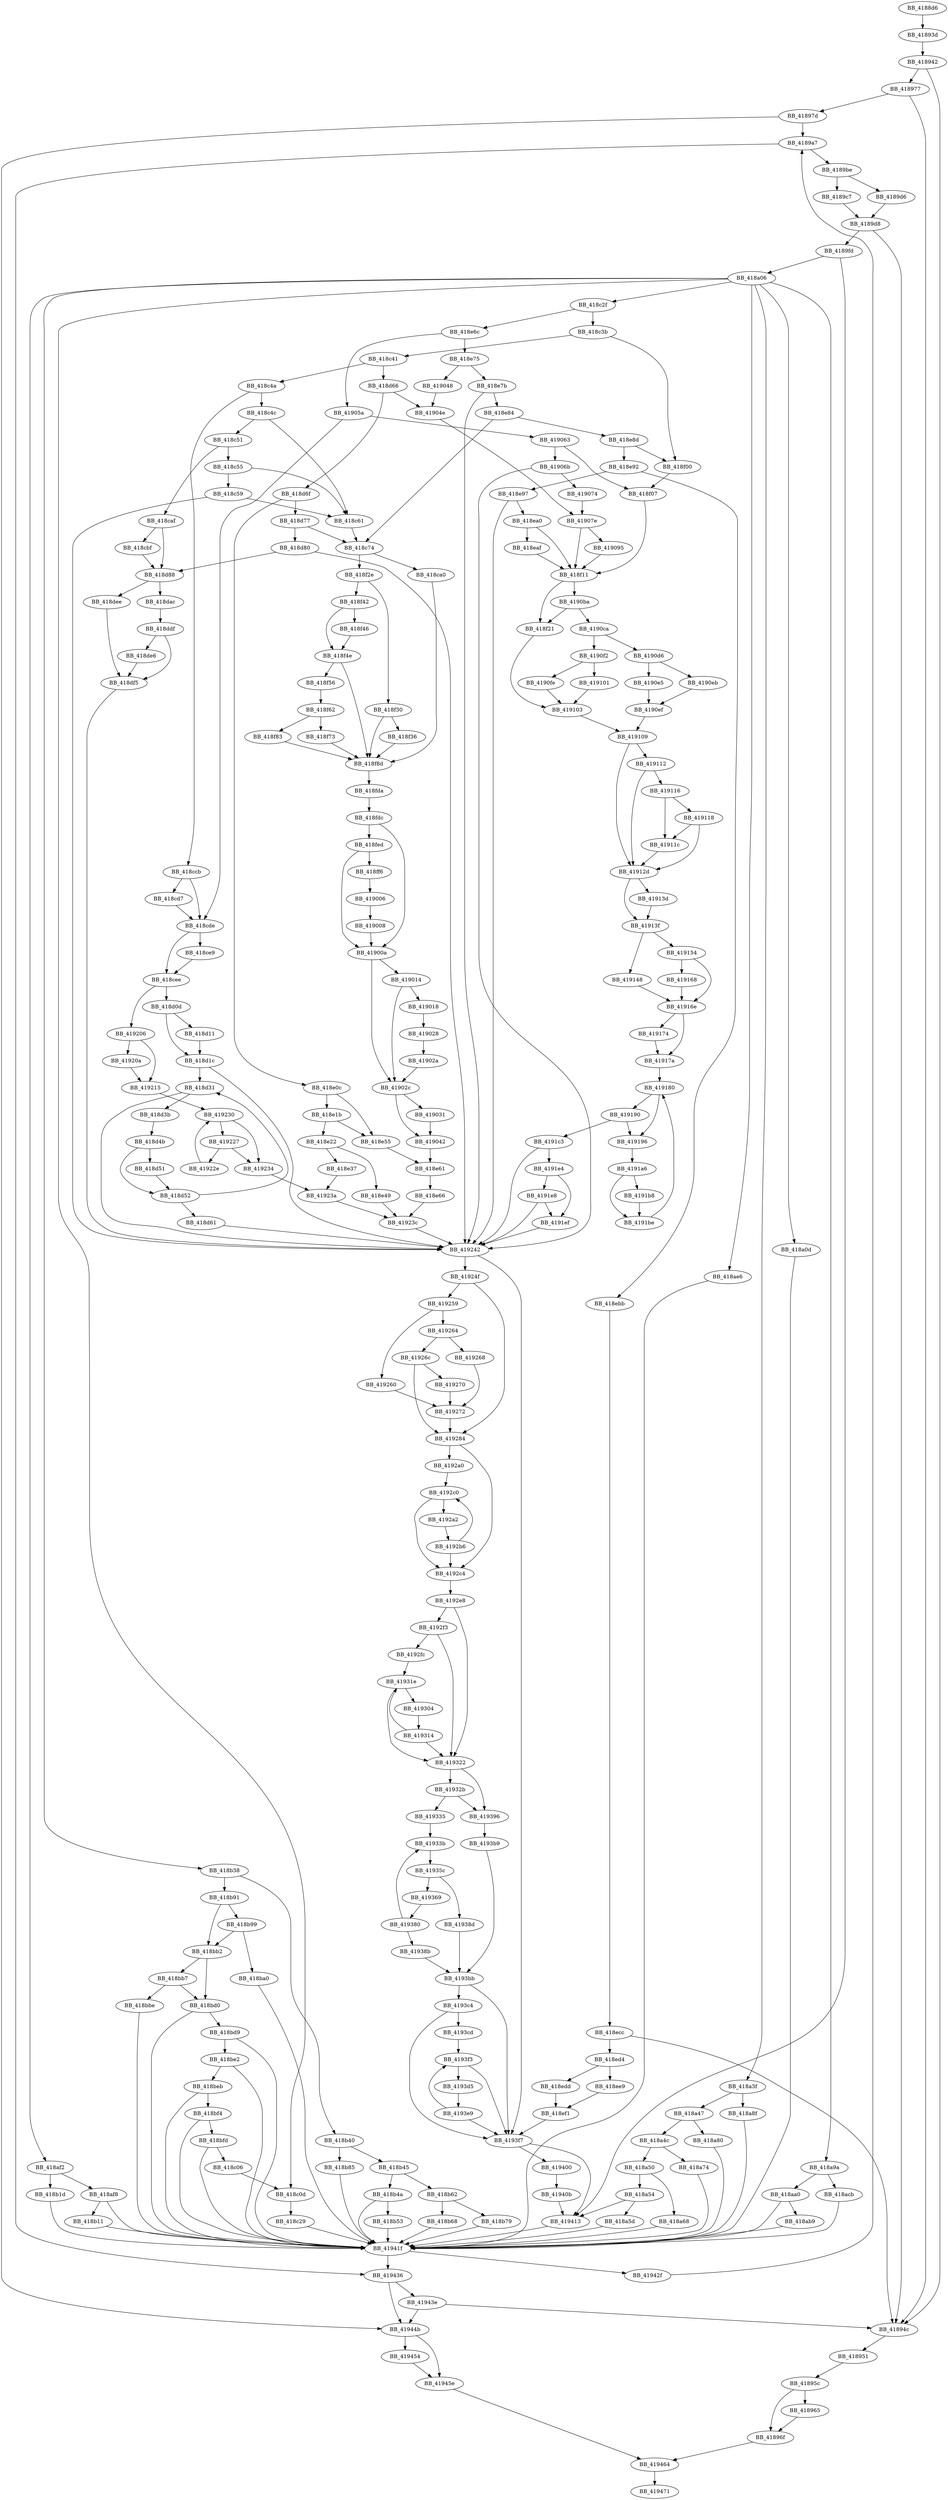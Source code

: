 DiGraph __woutput_s_l{
BB_4188d6->BB_41893d
BB_41893d->BB_418942
BB_418942->BB_41894c
BB_418942->BB_418977
BB_41894c->BB_418951
BB_418951->BB_41895c
BB_41895c->BB_418965
BB_41895c->BB_41896f
BB_418965->BB_41896f
BB_41896f->BB_419464
BB_418977->BB_41894c
BB_418977->BB_41897d
BB_41897d->BB_4189a7
BB_41897d->BB_41944b
BB_4189a7->BB_4189be
BB_4189a7->BB_419436
BB_4189be->BB_4189c7
BB_4189be->BB_4189d6
BB_4189c7->BB_4189d8
BB_4189d6->BB_4189d8
BB_4189d8->BB_41894c
BB_4189d8->BB_4189fd
BB_4189fd->BB_418a06
BB_4189fd->BB_419413
BB_418a06->BB_418a0d
BB_418a06->BB_418a3f
BB_418a06->BB_418a9a
BB_418a06->BB_418ae6
BB_418a06->BB_418af2
BB_418a06->BB_418b38
BB_418a06->BB_418c0d
BB_418a06->BB_418c2f
BB_418a0d->BB_41941f
BB_418a3f->BB_418a47
BB_418a3f->BB_418a8f
BB_418a47->BB_418a4c
BB_418a47->BB_418a80
BB_418a4c->BB_418a50
BB_418a4c->BB_418a74
BB_418a50->BB_418a54
BB_418a50->BB_418a68
BB_418a54->BB_418a5d
BB_418a54->BB_419413
BB_418a5d->BB_41941f
BB_418a68->BB_41941f
BB_418a74->BB_41941f
BB_418a80->BB_41941f
BB_418a8f->BB_41941f
BB_418a9a->BB_418aa0
BB_418a9a->BB_418acb
BB_418aa0->BB_418ab9
BB_418aa0->BB_41941f
BB_418ab9->BB_41941f
BB_418acb->BB_41941f
BB_418ae6->BB_41941f
BB_418af2->BB_418af8
BB_418af2->BB_418b1d
BB_418af8->BB_418b11
BB_418af8->BB_41941f
BB_418b11->BB_41941f
BB_418b1d->BB_41941f
BB_418b38->BB_418b40
BB_418b38->BB_418b91
BB_418b40->BB_418b45
BB_418b40->BB_418b85
BB_418b45->BB_418b4a
BB_418b45->BB_418b62
BB_418b4a->BB_418b53
BB_418b4a->BB_41941f
BB_418b53->BB_41941f
BB_418b62->BB_418b68
BB_418b62->BB_418b79
BB_418b68->BB_41941f
BB_418b79->BB_41941f
BB_418b85->BB_41941f
BB_418b91->BB_418b99
BB_418b91->BB_418bb2
BB_418b99->BB_418ba0
BB_418b99->BB_418bb2
BB_418ba0->BB_41941f
BB_418bb2->BB_418bb7
BB_418bb2->BB_418bd0
BB_418bb7->BB_418bbe
BB_418bb7->BB_418bd0
BB_418bbe->BB_41941f
BB_418bd0->BB_418bd9
BB_418bd0->BB_41941f
BB_418bd9->BB_418be2
BB_418bd9->BB_41941f
BB_418be2->BB_418beb
BB_418be2->BB_41941f
BB_418beb->BB_418bf4
BB_418beb->BB_41941f
BB_418bf4->BB_418bfd
BB_418bf4->BB_41941f
BB_418bfd->BB_418c06
BB_418bfd->BB_41941f
BB_418c06->BB_418c0d
BB_418c0d->BB_418c29
BB_418c29->BB_41941f
BB_418c2f->BB_418c3b
BB_418c2f->BB_418e6c
BB_418c3b->BB_418c41
BB_418c3b->BB_418f00
BB_418c41->BB_418c4a
BB_418c41->BB_418d66
BB_418c4a->BB_418c4c
BB_418c4a->BB_418ccb
BB_418c4c->BB_418c51
BB_418c4c->BB_418c61
BB_418c51->BB_418c55
BB_418c51->BB_418caf
BB_418c55->BB_418c59
BB_418c55->BB_418c61
BB_418c59->BB_418c61
BB_418c59->BB_419242
BB_418c61->BB_418c74
BB_418c74->BB_418ca0
BB_418c74->BB_418f2e
BB_418ca0->BB_418f8d
BB_418caf->BB_418cbf
BB_418caf->BB_418d88
BB_418cbf->BB_418d88
BB_418ccb->BB_418cd7
BB_418ccb->BB_418cde
BB_418cd7->BB_418cde
BB_418cde->BB_418ce9
BB_418cde->BB_418cee
BB_418ce9->BB_418cee
BB_418cee->BB_418d0d
BB_418cee->BB_419206
BB_418d0d->BB_418d11
BB_418d0d->BB_418d1c
BB_418d11->BB_418d1c
BB_418d1c->BB_418d31
BB_418d1c->BB_419242
BB_418d31->BB_418d3b
BB_418d31->BB_419242
BB_418d3b->BB_418d4b
BB_418d4b->BB_418d51
BB_418d4b->BB_418d52
BB_418d51->BB_418d52
BB_418d52->BB_418d31
BB_418d52->BB_418d61
BB_418d61->BB_419242
BB_418d66->BB_418d6f
BB_418d66->BB_41904e
BB_418d6f->BB_418d77
BB_418d6f->BB_418e0c
BB_418d77->BB_418c74
BB_418d77->BB_418d80
BB_418d80->BB_418d88
BB_418d80->BB_419242
BB_418d88->BB_418dac
BB_418d88->BB_418dee
BB_418dac->BB_418ddf
BB_418ddf->BB_418de6
BB_418ddf->BB_418df5
BB_418de6->BB_418df5
BB_418dee->BB_418df5
BB_418df5->BB_419242
BB_418e0c->BB_418e1b
BB_418e0c->BB_418e55
BB_418e1b->BB_418e22
BB_418e1b->BB_418e55
BB_418e22->BB_418e37
BB_418e22->BB_418e49
BB_418e37->BB_41923a
BB_418e49->BB_41923c
BB_418e55->BB_418e61
BB_418e61->BB_418e66
BB_418e66->BB_41923c
BB_418e6c->BB_418e75
BB_418e6c->BB_41905a
BB_418e75->BB_418e7b
BB_418e75->BB_419048
BB_418e7b->BB_418e84
BB_418e7b->BB_419242
BB_418e84->BB_418c74
BB_418e84->BB_418e8d
BB_418e8d->BB_418e92
BB_418e8d->BB_418f00
BB_418e92->BB_418e97
BB_418e92->BB_418ebb
BB_418e97->BB_418ea0
BB_418e97->BB_419242
BB_418ea0->BB_418eaf
BB_418ea0->BB_418f11
BB_418eaf->BB_418f11
BB_418ebb->BB_418ecc
BB_418ecc->BB_41894c
BB_418ecc->BB_418ed4
BB_418ed4->BB_418edd
BB_418ed4->BB_418ee9
BB_418edd->BB_418ef1
BB_418ee9->BB_418ef1
BB_418ef1->BB_4193f7
BB_418f00->BB_418f07
BB_418f07->BB_418f11
BB_418f11->BB_418f21
BB_418f11->BB_4190ba
BB_418f21->BB_419103
BB_418f2e->BB_418f30
BB_418f2e->BB_418f42
BB_418f30->BB_418f36
BB_418f30->BB_418f8d
BB_418f36->BB_418f8d
BB_418f42->BB_418f46
BB_418f42->BB_418f4e
BB_418f46->BB_418f4e
BB_418f4e->BB_418f56
BB_418f4e->BB_418f8d
BB_418f56->BB_418f62
BB_418f62->BB_418f73
BB_418f62->BB_418f83
BB_418f73->BB_418f8d
BB_418f83->BB_418f8d
BB_418f8d->BB_418fda
BB_418fda->BB_418fdc
BB_418fdc->BB_418fed
BB_418fdc->BB_41900a
BB_418fed->BB_418ff6
BB_418fed->BB_41900a
BB_418ff6->BB_419006
BB_419006->BB_419008
BB_419008->BB_41900a
BB_41900a->BB_419014
BB_41900a->BB_41902c
BB_419014->BB_419018
BB_419014->BB_41902c
BB_419018->BB_419028
BB_419028->BB_41902a
BB_41902a->BB_41902c
BB_41902c->BB_419031
BB_41902c->BB_419042
BB_419031->BB_419042
BB_419042->BB_418e61
BB_419048->BB_41904e
BB_41904e->BB_41907e
BB_41905a->BB_418cde
BB_41905a->BB_419063
BB_419063->BB_418f07
BB_419063->BB_41906b
BB_41906b->BB_419074
BB_41906b->BB_419242
BB_419074->BB_41907e
BB_41907e->BB_418f11
BB_41907e->BB_419095
BB_419095->BB_418f11
BB_4190ba->BB_418f21
BB_4190ba->BB_4190ca
BB_4190ca->BB_4190d6
BB_4190ca->BB_4190f2
BB_4190d6->BB_4190e5
BB_4190d6->BB_4190eb
BB_4190e5->BB_4190ef
BB_4190eb->BB_4190ef
BB_4190ef->BB_419109
BB_4190f2->BB_4190fe
BB_4190f2->BB_419101
BB_4190fe->BB_419103
BB_419101->BB_419103
BB_419103->BB_419109
BB_419109->BB_419112
BB_419109->BB_41912d
BB_419112->BB_419116
BB_419112->BB_41912d
BB_419116->BB_419118
BB_419116->BB_41911c
BB_419118->BB_41911c
BB_419118->BB_41912d
BB_41911c->BB_41912d
BB_41912d->BB_41913d
BB_41912d->BB_41913f
BB_41913d->BB_41913f
BB_41913f->BB_419148
BB_41913f->BB_419154
BB_419148->BB_41916e
BB_419154->BB_419168
BB_419154->BB_41916e
BB_419168->BB_41916e
BB_41916e->BB_419174
BB_41916e->BB_41917a
BB_419174->BB_41917a
BB_41917a->BB_419180
BB_419180->BB_419190
BB_419180->BB_419196
BB_419190->BB_419196
BB_419190->BB_4191c3
BB_419196->BB_4191a6
BB_4191a6->BB_4191b8
BB_4191a6->BB_4191be
BB_4191b8->BB_4191be
BB_4191be->BB_419180
BB_4191c3->BB_4191e4
BB_4191c3->BB_419242
BB_4191e4->BB_4191e8
BB_4191e4->BB_4191ef
BB_4191e8->BB_4191ef
BB_4191e8->BB_419242
BB_4191ef->BB_419242
BB_419206->BB_41920a
BB_419206->BB_419215
BB_41920a->BB_419215
BB_419215->BB_419230
BB_419227->BB_41922e
BB_419227->BB_419234
BB_41922e->BB_419230
BB_419230->BB_419227
BB_419230->BB_419234
BB_419234->BB_41923a
BB_41923a->BB_41923c
BB_41923c->BB_419242
BB_419242->BB_41924f
BB_419242->BB_4193f7
BB_41924f->BB_419259
BB_41924f->BB_419284
BB_419259->BB_419260
BB_419259->BB_419264
BB_419260->BB_419272
BB_419264->BB_419268
BB_419264->BB_41926c
BB_419268->BB_419272
BB_41926c->BB_419270
BB_41926c->BB_419284
BB_419270->BB_419272
BB_419272->BB_419284
BB_419284->BB_4192a0
BB_419284->BB_4192c4
BB_4192a0->BB_4192c0
BB_4192a2->BB_4192b6
BB_4192b6->BB_4192c0
BB_4192b6->BB_4192c4
BB_4192c0->BB_4192a2
BB_4192c0->BB_4192c4
BB_4192c4->BB_4192e8
BB_4192e8->BB_4192f3
BB_4192e8->BB_419322
BB_4192f3->BB_4192fc
BB_4192f3->BB_419322
BB_4192fc->BB_41931e
BB_419304->BB_419314
BB_419314->BB_41931e
BB_419314->BB_419322
BB_41931e->BB_419304
BB_41931e->BB_419322
BB_419322->BB_41932b
BB_419322->BB_419396
BB_41932b->BB_419335
BB_41932b->BB_419396
BB_419335->BB_41933b
BB_41933b->BB_41935c
BB_41935c->BB_419369
BB_41935c->BB_41938d
BB_419369->BB_419380
BB_419380->BB_41933b
BB_419380->BB_41938b
BB_41938b->BB_4193bb
BB_41938d->BB_4193bb
BB_419396->BB_4193b9
BB_4193b9->BB_4193bb
BB_4193bb->BB_4193c4
BB_4193bb->BB_4193f7
BB_4193c4->BB_4193cd
BB_4193c4->BB_4193f7
BB_4193cd->BB_4193f3
BB_4193d5->BB_4193e9
BB_4193e9->BB_4193f3
BB_4193e9->BB_4193f7
BB_4193f3->BB_4193d5
BB_4193f3->BB_4193f7
BB_4193f7->BB_419400
BB_4193f7->BB_419413
BB_419400->BB_41940b
BB_41940b->BB_419413
BB_419413->BB_41941f
BB_41941f->BB_41942f
BB_41941f->BB_419436
BB_41942f->BB_4189a7
BB_419436->BB_41943e
BB_419436->BB_41944b
BB_41943e->BB_41894c
BB_41943e->BB_41944b
BB_41944b->BB_419454
BB_41944b->BB_41945e
BB_419454->BB_41945e
BB_41945e->BB_419464
BB_419464->BB_419471
}
